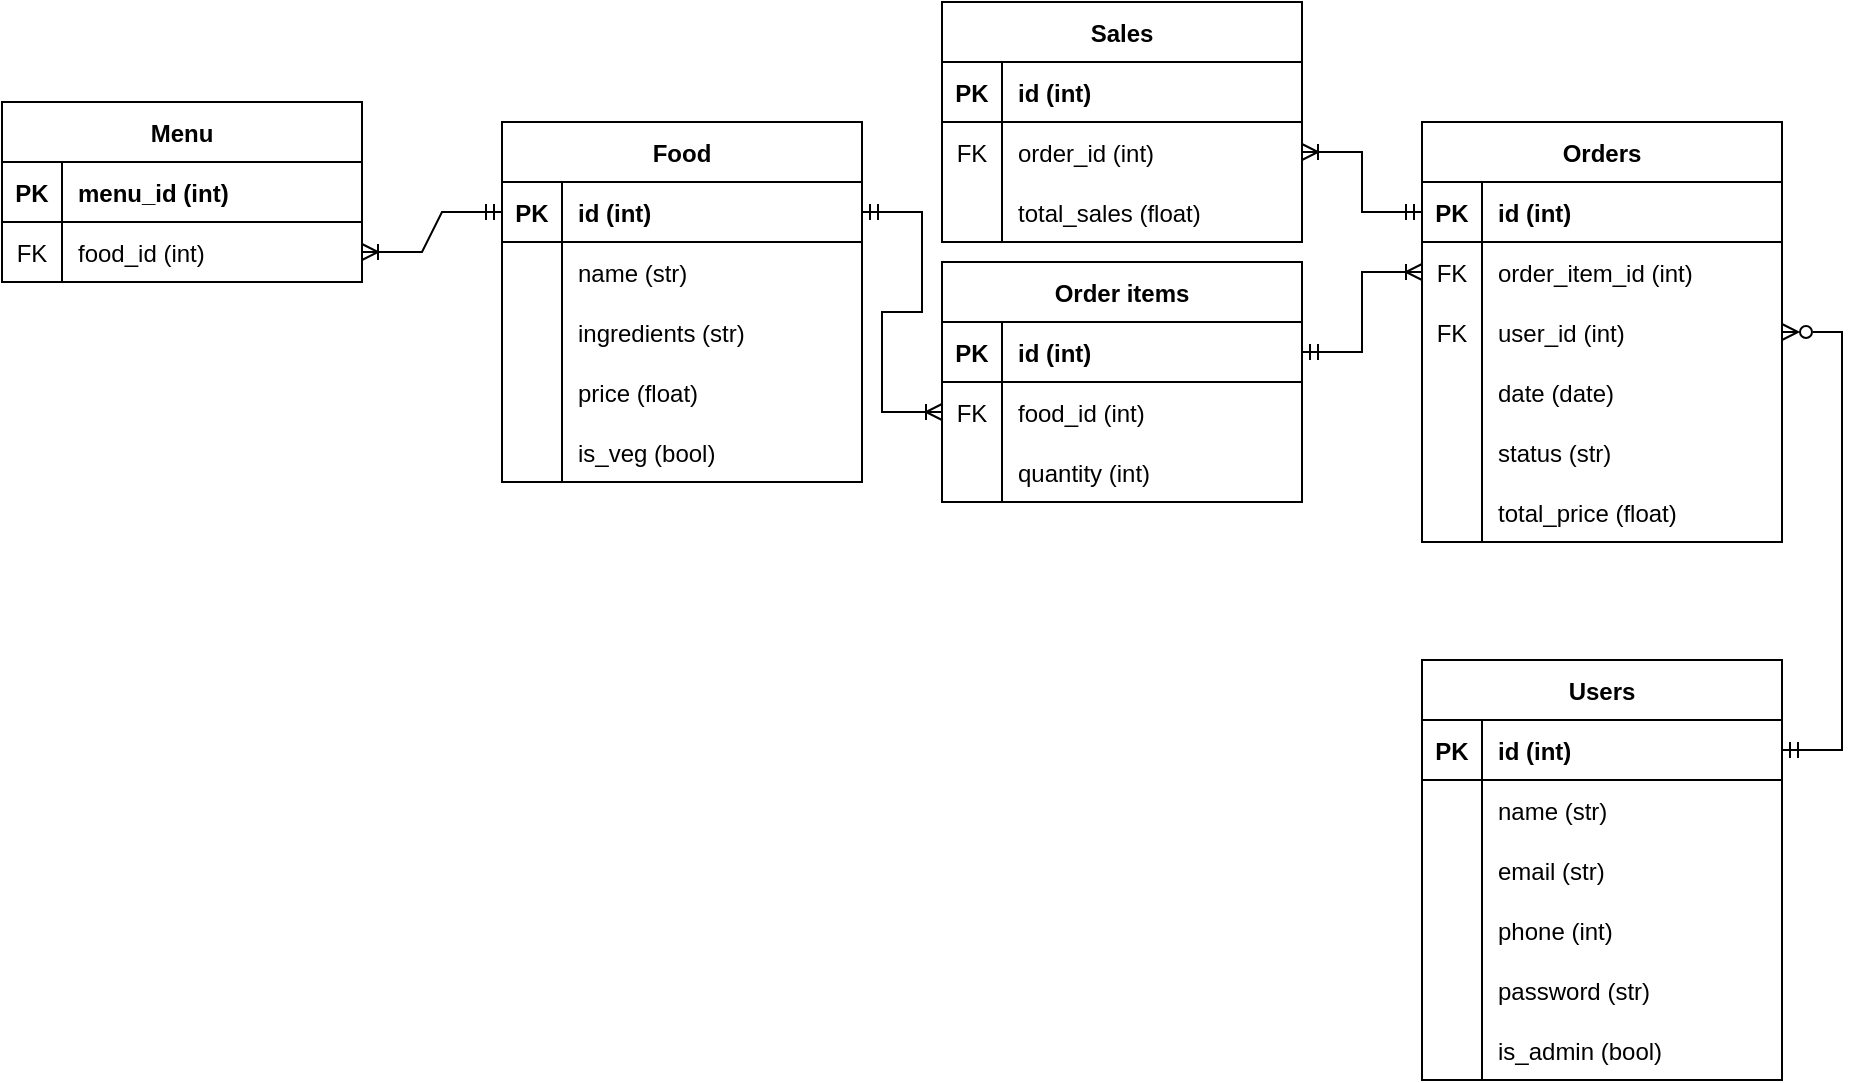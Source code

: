 <mxfile version="20.5.1" type="device"><diagram id="uRsdhflDdtoOMmll3cLZ" name="Page-1"><mxGraphModel dx="1426" dy="737" grid="1" gridSize="10" guides="1" tooltips="1" connect="1" arrows="1" fold="1" page="1" pageScale="1" pageWidth="827" pageHeight="1169" math="0" shadow="0"><root><mxCell id="0"/><mxCell id="1" parent="0"/><mxCell id="iGJ9qGUGI-kX-xGFb3I8-1" value="Menu" style="shape=table;startSize=30;container=1;collapsible=1;childLayout=tableLayout;fixedRows=1;rowLines=0;fontStyle=1;align=center;resizeLast=1;" parent="1" vertex="1"><mxGeometry x="10" y="70" width="180" height="90" as="geometry"/></mxCell><mxCell id="iGJ9qGUGI-kX-xGFb3I8-2" value="" style="shape=tableRow;horizontal=0;startSize=0;swimlaneHead=0;swimlaneBody=0;fillColor=none;collapsible=0;dropTarget=0;points=[[0,0.5],[1,0.5]];portConstraint=eastwest;top=0;left=0;right=0;bottom=1;" parent="iGJ9qGUGI-kX-xGFb3I8-1" vertex="1"><mxGeometry y="30" width="180" height="30" as="geometry"/></mxCell><mxCell id="iGJ9qGUGI-kX-xGFb3I8-3" value="PK" style="shape=partialRectangle;connectable=0;fillColor=none;top=0;left=0;bottom=0;right=0;fontStyle=1;overflow=hidden;" parent="iGJ9qGUGI-kX-xGFb3I8-2" vertex="1"><mxGeometry width="30" height="30" as="geometry"><mxRectangle width="30" height="30" as="alternateBounds"/></mxGeometry></mxCell><mxCell id="iGJ9qGUGI-kX-xGFb3I8-4" value="menu_id (int)" style="shape=partialRectangle;connectable=0;fillColor=none;top=0;left=0;bottom=0;right=0;align=left;spacingLeft=6;fontStyle=1;overflow=hidden;" parent="iGJ9qGUGI-kX-xGFb3I8-2" vertex="1"><mxGeometry x="30" width="150" height="30" as="geometry"><mxRectangle width="150" height="30" as="alternateBounds"/></mxGeometry></mxCell><mxCell id="iGJ9qGUGI-kX-xGFb3I8-5" value="" style="shape=tableRow;horizontal=0;startSize=0;swimlaneHead=0;swimlaneBody=0;fillColor=none;collapsible=0;dropTarget=0;points=[[0,0.5],[1,0.5]];portConstraint=eastwest;top=0;left=0;right=0;bottom=0;" parent="iGJ9qGUGI-kX-xGFb3I8-1" vertex="1"><mxGeometry y="60" width="180" height="30" as="geometry"/></mxCell><mxCell id="iGJ9qGUGI-kX-xGFb3I8-6" value="FK" style="shape=partialRectangle;connectable=0;fillColor=none;top=0;left=0;bottom=0;right=0;editable=1;overflow=hidden;" parent="iGJ9qGUGI-kX-xGFb3I8-5" vertex="1"><mxGeometry width="30" height="30" as="geometry"><mxRectangle width="30" height="30" as="alternateBounds"/></mxGeometry></mxCell><mxCell id="iGJ9qGUGI-kX-xGFb3I8-7" value="food_id (int)" style="shape=partialRectangle;connectable=0;fillColor=none;top=0;left=0;bottom=0;right=0;align=left;spacingLeft=6;overflow=hidden;" parent="iGJ9qGUGI-kX-xGFb3I8-5" vertex="1"><mxGeometry x="30" width="150" height="30" as="geometry"><mxRectangle width="150" height="30" as="alternateBounds"/></mxGeometry></mxCell><mxCell id="iGJ9qGUGI-kX-xGFb3I8-14" value="Food" style="shape=table;startSize=30;container=1;collapsible=1;childLayout=tableLayout;fixedRows=1;rowLines=0;fontStyle=1;align=center;resizeLast=1;" parent="1" vertex="1"><mxGeometry x="260" y="80" width="180" height="180" as="geometry"/></mxCell><mxCell id="iGJ9qGUGI-kX-xGFb3I8-15" value="" style="shape=tableRow;horizontal=0;startSize=0;swimlaneHead=0;swimlaneBody=0;fillColor=none;collapsible=0;dropTarget=0;points=[[0,0.5],[1,0.5]];portConstraint=eastwest;top=0;left=0;right=0;bottom=1;" parent="iGJ9qGUGI-kX-xGFb3I8-14" vertex="1"><mxGeometry y="30" width="180" height="30" as="geometry"/></mxCell><mxCell id="iGJ9qGUGI-kX-xGFb3I8-16" value="PK" style="shape=partialRectangle;connectable=0;fillColor=none;top=0;left=0;bottom=0;right=0;fontStyle=1;overflow=hidden;" parent="iGJ9qGUGI-kX-xGFb3I8-15" vertex="1"><mxGeometry width="30" height="30" as="geometry"><mxRectangle width="30" height="30" as="alternateBounds"/></mxGeometry></mxCell><mxCell id="iGJ9qGUGI-kX-xGFb3I8-17" value="id (int)" style="shape=partialRectangle;connectable=0;fillColor=none;top=0;left=0;bottom=0;right=0;align=left;spacingLeft=6;fontStyle=1;overflow=hidden;" parent="iGJ9qGUGI-kX-xGFb3I8-15" vertex="1"><mxGeometry x="30" width="150" height="30" as="geometry"><mxRectangle width="150" height="30" as="alternateBounds"/></mxGeometry></mxCell><mxCell id="iGJ9qGUGI-kX-xGFb3I8-18" value="" style="shape=tableRow;horizontal=0;startSize=0;swimlaneHead=0;swimlaneBody=0;fillColor=none;collapsible=0;dropTarget=0;points=[[0,0.5],[1,0.5]];portConstraint=eastwest;top=0;left=0;right=0;bottom=0;" parent="iGJ9qGUGI-kX-xGFb3I8-14" vertex="1"><mxGeometry y="60" width="180" height="30" as="geometry"/></mxCell><mxCell id="iGJ9qGUGI-kX-xGFb3I8-19" value="" style="shape=partialRectangle;connectable=0;fillColor=none;top=0;left=0;bottom=0;right=0;editable=1;overflow=hidden;" parent="iGJ9qGUGI-kX-xGFb3I8-18" vertex="1"><mxGeometry width="30" height="30" as="geometry"><mxRectangle width="30" height="30" as="alternateBounds"/></mxGeometry></mxCell><mxCell id="iGJ9qGUGI-kX-xGFb3I8-20" value="name (str)" style="shape=partialRectangle;connectable=0;fillColor=none;top=0;left=0;bottom=0;right=0;align=left;spacingLeft=6;overflow=hidden;" parent="iGJ9qGUGI-kX-xGFb3I8-18" vertex="1"><mxGeometry x="30" width="150" height="30" as="geometry"><mxRectangle width="150" height="30" as="alternateBounds"/></mxGeometry></mxCell><mxCell id="iGJ9qGUGI-kX-xGFb3I8-29" value="" style="shape=tableRow;horizontal=0;startSize=0;swimlaneHead=0;swimlaneBody=0;fillColor=none;collapsible=0;dropTarget=0;points=[[0,0.5],[1,0.5]];portConstraint=eastwest;top=0;left=0;right=0;bottom=0;" parent="iGJ9qGUGI-kX-xGFb3I8-14" vertex="1"><mxGeometry y="90" width="180" height="30" as="geometry"/></mxCell><mxCell id="iGJ9qGUGI-kX-xGFb3I8-30" value="" style="shape=partialRectangle;connectable=0;fillColor=none;top=0;left=0;bottom=0;right=0;editable=1;overflow=hidden;" parent="iGJ9qGUGI-kX-xGFb3I8-29" vertex="1"><mxGeometry width="30" height="30" as="geometry"><mxRectangle width="30" height="30" as="alternateBounds"/></mxGeometry></mxCell><mxCell id="iGJ9qGUGI-kX-xGFb3I8-31" value="ingredients (str)" style="shape=partialRectangle;connectable=0;fillColor=none;top=0;left=0;bottom=0;right=0;align=left;spacingLeft=6;overflow=hidden;" parent="iGJ9qGUGI-kX-xGFb3I8-29" vertex="1"><mxGeometry x="30" width="150" height="30" as="geometry"><mxRectangle width="150" height="30" as="alternateBounds"/></mxGeometry></mxCell><mxCell id="iGJ9qGUGI-kX-xGFb3I8-32" value="" style="shape=tableRow;horizontal=0;startSize=0;swimlaneHead=0;swimlaneBody=0;fillColor=none;collapsible=0;dropTarget=0;points=[[0,0.5],[1,0.5]];portConstraint=eastwest;top=0;left=0;right=0;bottom=0;" parent="iGJ9qGUGI-kX-xGFb3I8-14" vertex="1"><mxGeometry y="120" width="180" height="30" as="geometry"/></mxCell><mxCell id="iGJ9qGUGI-kX-xGFb3I8-33" value="" style="shape=partialRectangle;connectable=0;fillColor=none;top=0;left=0;bottom=0;right=0;editable=1;overflow=hidden;" parent="iGJ9qGUGI-kX-xGFb3I8-32" vertex="1"><mxGeometry width="30" height="30" as="geometry"><mxRectangle width="30" height="30" as="alternateBounds"/></mxGeometry></mxCell><mxCell id="iGJ9qGUGI-kX-xGFb3I8-34" value="price (float)" style="shape=partialRectangle;connectable=0;fillColor=none;top=0;left=0;bottom=0;right=0;align=left;spacingLeft=6;overflow=hidden;" parent="iGJ9qGUGI-kX-xGFb3I8-32" vertex="1"><mxGeometry x="30" width="150" height="30" as="geometry"><mxRectangle width="150" height="30" as="alternateBounds"/></mxGeometry></mxCell><mxCell id="iGJ9qGUGI-kX-xGFb3I8-26" value="" style="shape=tableRow;horizontal=0;startSize=0;swimlaneHead=0;swimlaneBody=0;fillColor=none;collapsible=0;dropTarget=0;points=[[0,0.5],[1,0.5]];portConstraint=eastwest;top=0;left=0;right=0;bottom=0;" parent="iGJ9qGUGI-kX-xGFb3I8-14" vertex="1"><mxGeometry y="150" width="180" height="30" as="geometry"/></mxCell><mxCell id="iGJ9qGUGI-kX-xGFb3I8-27" value="" style="shape=partialRectangle;connectable=0;fillColor=none;top=0;left=0;bottom=0;right=0;editable=1;overflow=hidden;" parent="iGJ9qGUGI-kX-xGFb3I8-26" vertex="1"><mxGeometry width="30" height="30" as="geometry"><mxRectangle width="30" height="30" as="alternateBounds"/></mxGeometry></mxCell><mxCell id="iGJ9qGUGI-kX-xGFb3I8-28" value="is_veg (bool)" style="shape=partialRectangle;connectable=0;fillColor=none;top=0;left=0;bottom=0;right=0;align=left;spacingLeft=6;overflow=hidden;" parent="iGJ9qGUGI-kX-xGFb3I8-26" vertex="1"><mxGeometry x="30" width="150" height="30" as="geometry"><mxRectangle width="150" height="30" as="alternateBounds"/></mxGeometry></mxCell><mxCell id="iGJ9qGUGI-kX-xGFb3I8-39" value="Orders" style="shape=table;startSize=30;container=1;collapsible=1;childLayout=tableLayout;fixedRows=1;rowLines=0;fontStyle=1;align=center;resizeLast=1;" parent="1" vertex="1"><mxGeometry x="720" y="80" width="180" height="210" as="geometry"/></mxCell><mxCell id="iGJ9qGUGI-kX-xGFb3I8-40" value="" style="shape=tableRow;horizontal=0;startSize=0;swimlaneHead=0;swimlaneBody=0;fillColor=none;collapsible=0;dropTarget=0;points=[[0,0.5],[1,0.5]];portConstraint=eastwest;top=0;left=0;right=0;bottom=1;" parent="iGJ9qGUGI-kX-xGFb3I8-39" vertex="1"><mxGeometry y="30" width="180" height="30" as="geometry"/></mxCell><mxCell id="iGJ9qGUGI-kX-xGFb3I8-41" value="PK" style="shape=partialRectangle;connectable=0;fillColor=none;top=0;left=0;bottom=0;right=0;fontStyle=1;overflow=hidden;" parent="iGJ9qGUGI-kX-xGFb3I8-40" vertex="1"><mxGeometry width="30" height="30" as="geometry"><mxRectangle width="30" height="30" as="alternateBounds"/></mxGeometry></mxCell><mxCell id="iGJ9qGUGI-kX-xGFb3I8-42" value="id (int)" style="shape=partialRectangle;connectable=0;fillColor=none;top=0;left=0;bottom=0;right=0;align=left;spacingLeft=6;fontStyle=1;overflow=hidden;" parent="iGJ9qGUGI-kX-xGFb3I8-40" vertex="1"><mxGeometry x="30" width="150" height="30" as="geometry"><mxRectangle width="150" height="30" as="alternateBounds"/></mxGeometry></mxCell><mxCell id="iGJ9qGUGI-kX-xGFb3I8-43" value="" style="shape=tableRow;horizontal=0;startSize=0;swimlaneHead=0;swimlaneBody=0;fillColor=none;collapsible=0;dropTarget=0;points=[[0,0.5],[1,0.5]];portConstraint=eastwest;top=0;left=0;right=0;bottom=0;" parent="iGJ9qGUGI-kX-xGFb3I8-39" vertex="1"><mxGeometry y="60" width="180" height="30" as="geometry"/></mxCell><mxCell id="iGJ9qGUGI-kX-xGFb3I8-44" value="FK" style="shape=partialRectangle;connectable=0;fillColor=none;top=0;left=0;bottom=0;right=0;editable=1;overflow=hidden;" parent="iGJ9qGUGI-kX-xGFb3I8-43" vertex="1"><mxGeometry width="30" height="30" as="geometry"><mxRectangle width="30" height="30" as="alternateBounds"/></mxGeometry></mxCell><mxCell id="iGJ9qGUGI-kX-xGFb3I8-45" value="order_item_id (int)" style="shape=partialRectangle;connectable=0;fillColor=none;top=0;left=0;bottom=0;right=0;align=left;spacingLeft=6;overflow=hidden;" parent="iGJ9qGUGI-kX-xGFb3I8-43" vertex="1"><mxGeometry x="30" width="150" height="30" as="geometry"><mxRectangle width="150" height="30" as="alternateBounds"/></mxGeometry></mxCell><mxCell id="iGJ9qGUGI-kX-xGFb3I8-71" value="" style="shape=tableRow;horizontal=0;startSize=0;swimlaneHead=0;swimlaneBody=0;fillColor=none;collapsible=0;dropTarget=0;points=[[0,0.5],[1,0.5]];portConstraint=eastwest;top=0;left=0;right=0;bottom=0;" parent="iGJ9qGUGI-kX-xGFb3I8-39" vertex="1"><mxGeometry y="90" width="180" height="30" as="geometry"/></mxCell><mxCell id="iGJ9qGUGI-kX-xGFb3I8-72" value="FK" style="shape=partialRectangle;connectable=0;fillColor=none;top=0;left=0;bottom=0;right=0;editable=1;overflow=hidden;" parent="iGJ9qGUGI-kX-xGFb3I8-71" vertex="1"><mxGeometry width="30" height="30" as="geometry"><mxRectangle width="30" height="30" as="alternateBounds"/></mxGeometry></mxCell><mxCell id="iGJ9qGUGI-kX-xGFb3I8-73" value="user_id (int)" style="shape=partialRectangle;connectable=0;fillColor=none;top=0;left=0;bottom=0;right=0;align=left;spacingLeft=6;overflow=hidden;" parent="iGJ9qGUGI-kX-xGFb3I8-71" vertex="1"><mxGeometry x="30" width="150" height="30" as="geometry"><mxRectangle width="150" height="30" as="alternateBounds"/></mxGeometry></mxCell><mxCell id="iGJ9qGUGI-kX-xGFb3I8-74" value="" style="shape=tableRow;horizontal=0;startSize=0;swimlaneHead=0;swimlaneBody=0;fillColor=none;collapsible=0;dropTarget=0;points=[[0,0.5],[1,0.5]];portConstraint=eastwest;top=0;left=0;right=0;bottom=0;" parent="iGJ9qGUGI-kX-xGFb3I8-39" vertex="1"><mxGeometry y="120" width="180" height="30" as="geometry"/></mxCell><mxCell id="iGJ9qGUGI-kX-xGFb3I8-75" value="" style="shape=partialRectangle;connectable=0;fillColor=none;top=0;left=0;bottom=0;right=0;editable=1;overflow=hidden;" parent="iGJ9qGUGI-kX-xGFb3I8-74" vertex="1"><mxGeometry width="30" height="30" as="geometry"><mxRectangle width="30" height="30" as="alternateBounds"/></mxGeometry></mxCell><mxCell id="iGJ9qGUGI-kX-xGFb3I8-76" value="date (date)" style="shape=partialRectangle;connectable=0;fillColor=none;top=0;left=0;bottom=0;right=0;align=left;spacingLeft=6;overflow=hidden;" parent="iGJ9qGUGI-kX-xGFb3I8-74" vertex="1"><mxGeometry x="30" width="150" height="30" as="geometry"><mxRectangle width="150" height="30" as="alternateBounds"/></mxGeometry></mxCell><mxCell id="iGJ9qGUGI-kX-xGFb3I8-77" value="" style="shape=tableRow;horizontal=0;startSize=0;swimlaneHead=0;swimlaneBody=0;fillColor=none;collapsible=0;dropTarget=0;points=[[0,0.5],[1,0.5]];portConstraint=eastwest;top=0;left=0;right=0;bottom=0;" parent="iGJ9qGUGI-kX-xGFb3I8-39" vertex="1"><mxGeometry y="150" width="180" height="30" as="geometry"/></mxCell><mxCell id="iGJ9qGUGI-kX-xGFb3I8-78" value="" style="shape=partialRectangle;connectable=0;fillColor=none;top=0;left=0;bottom=0;right=0;editable=1;overflow=hidden;" parent="iGJ9qGUGI-kX-xGFb3I8-77" vertex="1"><mxGeometry width="30" height="30" as="geometry"><mxRectangle width="30" height="30" as="alternateBounds"/></mxGeometry></mxCell><mxCell id="iGJ9qGUGI-kX-xGFb3I8-79" value="status (str)" style="shape=partialRectangle;connectable=0;fillColor=none;top=0;left=0;bottom=0;right=0;align=left;spacingLeft=6;overflow=hidden;" parent="iGJ9qGUGI-kX-xGFb3I8-77" vertex="1"><mxGeometry x="30" width="150" height="30" as="geometry"><mxRectangle width="150" height="30" as="alternateBounds"/></mxGeometry></mxCell><mxCell id="iGJ9qGUGI-kX-xGFb3I8-67" value="" style="shape=tableRow;horizontal=0;startSize=0;swimlaneHead=0;swimlaneBody=0;fillColor=none;collapsible=0;dropTarget=0;points=[[0,0.5],[1,0.5]];portConstraint=eastwest;top=0;left=0;right=0;bottom=0;" parent="iGJ9qGUGI-kX-xGFb3I8-39" vertex="1"><mxGeometry y="180" width="180" height="30" as="geometry"/></mxCell><mxCell id="iGJ9qGUGI-kX-xGFb3I8-68" value="" style="shape=partialRectangle;connectable=0;fillColor=none;top=0;left=0;bottom=0;right=0;editable=1;overflow=hidden;" parent="iGJ9qGUGI-kX-xGFb3I8-67" vertex="1"><mxGeometry width="30" height="30" as="geometry"><mxRectangle width="30" height="30" as="alternateBounds"/></mxGeometry></mxCell><mxCell id="iGJ9qGUGI-kX-xGFb3I8-69" value="total_price (float)" style="shape=partialRectangle;connectable=0;fillColor=none;top=0;left=0;bottom=0;right=0;align=left;spacingLeft=6;overflow=hidden;" parent="iGJ9qGUGI-kX-xGFb3I8-67" vertex="1"><mxGeometry x="30" width="150" height="30" as="geometry"><mxRectangle width="150" height="30" as="alternateBounds"/></mxGeometry></mxCell><mxCell id="iGJ9qGUGI-kX-xGFb3I8-46" value="" style="edgeStyle=entityRelationEdgeStyle;fontSize=12;html=1;endArrow=ERoneToMany;startArrow=ERmandOne;rounded=0;exitX=1;exitY=0.5;exitDx=0;exitDy=0;entryX=0;entryY=0.5;entryDx=0;entryDy=0;" parent="1" source="4416yG-SrQThSKke8HDW-2" target="iGJ9qGUGI-kX-xGFb3I8-43" edge="1"><mxGeometry width="100" height="100" relative="1" as="geometry"><mxPoint x="360" y="370" as="sourcePoint"/><mxPoint x="460" y="270" as="targetPoint"/></mxGeometry></mxCell><mxCell id="iGJ9qGUGI-kX-xGFb3I8-50" value="Users" style="shape=table;startSize=30;container=1;collapsible=1;childLayout=tableLayout;fixedRows=1;rowLines=0;fontStyle=1;align=center;resizeLast=1;" parent="1" vertex="1"><mxGeometry x="720" y="349" width="180" height="210" as="geometry"/></mxCell><mxCell id="iGJ9qGUGI-kX-xGFb3I8-51" value="" style="shape=tableRow;horizontal=0;startSize=0;swimlaneHead=0;swimlaneBody=0;fillColor=none;collapsible=0;dropTarget=0;points=[[0,0.5],[1,0.5]];portConstraint=eastwest;top=0;left=0;right=0;bottom=1;" parent="iGJ9qGUGI-kX-xGFb3I8-50" vertex="1"><mxGeometry y="30" width="180" height="30" as="geometry"/></mxCell><mxCell id="iGJ9qGUGI-kX-xGFb3I8-52" value="PK" style="shape=partialRectangle;connectable=0;fillColor=none;top=0;left=0;bottom=0;right=0;fontStyle=1;overflow=hidden;" parent="iGJ9qGUGI-kX-xGFb3I8-51" vertex="1"><mxGeometry width="30" height="30" as="geometry"><mxRectangle width="30" height="30" as="alternateBounds"/></mxGeometry></mxCell><mxCell id="iGJ9qGUGI-kX-xGFb3I8-53" value="id (int)" style="shape=partialRectangle;connectable=0;fillColor=none;top=0;left=0;bottom=0;right=0;align=left;spacingLeft=6;fontStyle=1;overflow=hidden;" parent="iGJ9qGUGI-kX-xGFb3I8-51" vertex="1"><mxGeometry x="30" width="150" height="30" as="geometry"><mxRectangle width="150" height="30" as="alternateBounds"/></mxGeometry></mxCell><mxCell id="iGJ9qGUGI-kX-xGFb3I8-54" value="" style="shape=tableRow;horizontal=0;startSize=0;swimlaneHead=0;swimlaneBody=0;fillColor=none;collapsible=0;dropTarget=0;points=[[0,0.5],[1,0.5]];portConstraint=eastwest;top=0;left=0;right=0;bottom=0;" parent="iGJ9qGUGI-kX-xGFb3I8-50" vertex="1"><mxGeometry y="60" width="180" height="30" as="geometry"/></mxCell><mxCell id="iGJ9qGUGI-kX-xGFb3I8-55" value="" style="shape=partialRectangle;connectable=0;fillColor=none;top=0;left=0;bottom=0;right=0;editable=1;overflow=hidden;" parent="iGJ9qGUGI-kX-xGFb3I8-54" vertex="1"><mxGeometry width="30" height="30" as="geometry"><mxRectangle width="30" height="30" as="alternateBounds"/></mxGeometry></mxCell><mxCell id="iGJ9qGUGI-kX-xGFb3I8-56" value="name (str)" style="shape=partialRectangle;connectable=0;fillColor=none;top=0;left=0;bottom=0;right=0;align=left;spacingLeft=6;overflow=hidden;" parent="iGJ9qGUGI-kX-xGFb3I8-54" vertex="1"><mxGeometry x="30" width="150" height="30" as="geometry"><mxRectangle width="150" height="30" as="alternateBounds"/></mxGeometry></mxCell><mxCell id="iGJ9qGUGI-kX-xGFb3I8-57" value="" style="shape=tableRow;horizontal=0;startSize=0;swimlaneHead=0;swimlaneBody=0;fillColor=none;collapsible=0;dropTarget=0;points=[[0,0.5],[1,0.5]];portConstraint=eastwest;top=0;left=0;right=0;bottom=0;" parent="iGJ9qGUGI-kX-xGFb3I8-50" vertex="1"><mxGeometry y="90" width="180" height="30" as="geometry"/></mxCell><mxCell id="iGJ9qGUGI-kX-xGFb3I8-58" value="" style="shape=partialRectangle;connectable=0;fillColor=none;top=0;left=0;bottom=0;right=0;editable=1;overflow=hidden;" parent="iGJ9qGUGI-kX-xGFb3I8-57" vertex="1"><mxGeometry width="30" height="30" as="geometry"><mxRectangle width="30" height="30" as="alternateBounds"/></mxGeometry></mxCell><mxCell id="iGJ9qGUGI-kX-xGFb3I8-59" value="email (str)" style="shape=partialRectangle;connectable=0;fillColor=none;top=0;left=0;bottom=0;right=0;align=left;spacingLeft=6;overflow=hidden;" parent="iGJ9qGUGI-kX-xGFb3I8-57" vertex="1"><mxGeometry x="30" width="150" height="30" as="geometry"><mxRectangle width="150" height="30" as="alternateBounds"/></mxGeometry></mxCell><mxCell id="iGJ9qGUGI-kX-xGFb3I8-60" value="" style="shape=tableRow;horizontal=0;startSize=0;swimlaneHead=0;swimlaneBody=0;fillColor=none;collapsible=0;dropTarget=0;points=[[0,0.5],[1,0.5]];portConstraint=eastwest;top=0;left=0;right=0;bottom=0;" parent="iGJ9qGUGI-kX-xGFb3I8-50" vertex="1"><mxGeometry y="120" width="180" height="30" as="geometry"/></mxCell><mxCell id="iGJ9qGUGI-kX-xGFb3I8-61" value="" style="shape=partialRectangle;connectable=0;fillColor=none;top=0;left=0;bottom=0;right=0;editable=1;overflow=hidden;" parent="iGJ9qGUGI-kX-xGFb3I8-60" vertex="1"><mxGeometry width="30" height="30" as="geometry"><mxRectangle width="30" height="30" as="alternateBounds"/></mxGeometry></mxCell><mxCell id="iGJ9qGUGI-kX-xGFb3I8-62" value="phone (int)" style="shape=partialRectangle;connectable=0;fillColor=none;top=0;left=0;bottom=0;right=0;align=left;spacingLeft=6;overflow=hidden;" parent="iGJ9qGUGI-kX-xGFb3I8-60" vertex="1"><mxGeometry x="30" width="150" height="30" as="geometry"><mxRectangle width="150" height="30" as="alternateBounds"/></mxGeometry></mxCell><mxCell id="iGJ9qGUGI-kX-xGFb3I8-63" value="" style="shape=tableRow;horizontal=0;startSize=0;swimlaneHead=0;swimlaneBody=0;fillColor=none;collapsible=0;dropTarget=0;points=[[0,0.5],[1,0.5]];portConstraint=eastwest;top=0;left=0;right=0;bottom=0;" parent="iGJ9qGUGI-kX-xGFb3I8-50" vertex="1"><mxGeometry y="150" width="180" height="30" as="geometry"/></mxCell><mxCell id="iGJ9qGUGI-kX-xGFb3I8-64" value="" style="shape=partialRectangle;connectable=0;fillColor=none;top=0;left=0;bottom=0;right=0;editable=1;overflow=hidden;" parent="iGJ9qGUGI-kX-xGFb3I8-63" vertex="1"><mxGeometry width="30" height="30" as="geometry"><mxRectangle width="30" height="30" as="alternateBounds"/></mxGeometry></mxCell><mxCell id="iGJ9qGUGI-kX-xGFb3I8-65" value="password (str)" style="shape=partialRectangle;connectable=0;fillColor=none;top=0;left=0;bottom=0;right=0;align=left;spacingLeft=6;overflow=hidden;" parent="iGJ9qGUGI-kX-xGFb3I8-63" vertex="1"><mxGeometry x="30" width="150" height="30" as="geometry"><mxRectangle width="150" height="30" as="alternateBounds"/></mxGeometry></mxCell><mxCell id="iGJ9qGUGI-kX-xGFb3I8-101" value="" style="shape=tableRow;horizontal=0;startSize=0;swimlaneHead=0;swimlaneBody=0;fillColor=none;collapsible=0;dropTarget=0;points=[[0,0.5],[1,0.5]];portConstraint=eastwest;top=0;left=0;right=0;bottom=0;" parent="iGJ9qGUGI-kX-xGFb3I8-50" vertex="1"><mxGeometry y="180" width="180" height="30" as="geometry"/></mxCell><mxCell id="iGJ9qGUGI-kX-xGFb3I8-102" value="" style="shape=partialRectangle;connectable=0;fillColor=none;top=0;left=0;bottom=0;right=0;editable=1;overflow=hidden;" parent="iGJ9qGUGI-kX-xGFb3I8-101" vertex="1"><mxGeometry width="30" height="30" as="geometry"><mxRectangle width="30" height="30" as="alternateBounds"/></mxGeometry></mxCell><mxCell id="iGJ9qGUGI-kX-xGFb3I8-103" value="is_admin (bool)" style="shape=partialRectangle;connectable=0;fillColor=none;top=0;left=0;bottom=0;right=0;align=left;spacingLeft=6;overflow=hidden;" parent="iGJ9qGUGI-kX-xGFb3I8-101" vertex="1"><mxGeometry x="30" width="150" height="30" as="geometry"><mxRectangle width="150" height="30" as="alternateBounds"/></mxGeometry></mxCell><mxCell id="iGJ9qGUGI-kX-xGFb3I8-81" value="Sales" style="shape=table;startSize=30;container=1;collapsible=1;childLayout=tableLayout;fixedRows=1;rowLines=0;fontStyle=1;align=center;resizeLast=1;" parent="1" vertex="1"><mxGeometry x="480" y="20" width="180" height="120" as="geometry"/></mxCell><mxCell id="iGJ9qGUGI-kX-xGFb3I8-82" value="" style="shape=tableRow;horizontal=0;startSize=0;swimlaneHead=0;swimlaneBody=0;fillColor=none;collapsible=0;dropTarget=0;points=[[0,0.5],[1,0.5]];portConstraint=eastwest;top=0;left=0;right=0;bottom=1;" parent="iGJ9qGUGI-kX-xGFb3I8-81" vertex="1"><mxGeometry y="30" width="180" height="30" as="geometry"/></mxCell><mxCell id="iGJ9qGUGI-kX-xGFb3I8-83" value="PK" style="shape=partialRectangle;connectable=0;fillColor=none;top=0;left=0;bottom=0;right=0;fontStyle=1;overflow=hidden;" parent="iGJ9qGUGI-kX-xGFb3I8-82" vertex="1"><mxGeometry width="30" height="30" as="geometry"><mxRectangle width="30" height="30" as="alternateBounds"/></mxGeometry></mxCell><mxCell id="iGJ9qGUGI-kX-xGFb3I8-84" value="id (int)" style="shape=partialRectangle;connectable=0;fillColor=none;top=0;left=0;bottom=0;right=0;align=left;spacingLeft=6;fontStyle=1;overflow=hidden;" parent="iGJ9qGUGI-kX-xGFb3I8-82" vertex="1"><mxGeometry x="30" width="150" height="30" as="geometry"><mxRectangle width="150" height="30" as="alternateBounds"/></mxGeometry></mxCell><mxCell id="iGJ9qGUGI-kX-xGFb3I8-95" value="" style="shape=tableRow;horizontal=0;startSize=0;swimlaneHead=0;swimlaneBody=0;fillColor=none;collapsible=0;dropTarget=0;points=[[0,0.5],[1,0.5]];portConstraint=eastwest;top=0;left=0;right=0;bottom=0;" parent="iGJ9qGUGI-kX-xGFb3I8-81" vertex="1"><mxGeometry y="60" width="180" height="30" as="geometry"/></mxCell><mxCell id="iGJ9qGUGI-kX-xGFb3I8-96" value="FK" style="shape=partialRectangle;connectable=0;fillColor=none;top=0;left=0;bottom=0;right=0;editable=1;overflow=hidden;" parent="iGJ9qGUGI-kX-xGFb3I8-95" vertex="1"><mxGeometry width="30" height="30" as="geometry"><mxRectangle width="30" height="30" as="alternateBounds"/></mxGeometry></mxCell><mxCell id="iGJ9qGUGI-kX-xGFb3I8-97" value="order_id (int)" style="shape=partialRectangle;connectable=0;fillColor=none;top=0;left=0;bottom=0;right=0;align=left;spacingLeft=6;overflow=hidden;" parent="iGJ9qGUGI-kX-xGFb3I8-95" vertex="1"><mxGeometry x="30" width="150" height="30" as="geometry"><mxRectangle width="150" height="30" as="alternateBounds"/></mxGeometry></mxCell><mxCell id="iGJ9qGUGI-kX-xGFb3I8-85" value="" style="shape=tableRow;horizontal=0;startSize=0;swimlaneHead=0;swimlaneBody=0;fillColor=none;collapsible=0;dropTarget=0;points=[[0,0.5],[1,0.5]];portConstraint=eastwest;top=0;left=0;right=0;bottom=0;" parent="iGJ9qGUGI-kX-xGFb3I8-81" vertex="1"><mxGeometry y="90" width="180" height="30" as="geometry"/></mxCell><mxCell id="iGJ9qGUGI-kX-xGFb3I8-86" value="" style="shape=partialRectangle;connectable=0;fillColor=none;top=0;left=0;bottom=0;right=0;editable=1;overflow=hidden;" parent="iGJ9qGUGI-kX-xGFb3I8-85" vertex="1"><mxGeometry width="30" height="30" as="geometry"><mxRectangle width="30" height="30" as="alternateBounds"/></mxGeometry></mxCell><mxCell id="iGJ9qGUGI-kX-xGFb3I8-87" value="total_sales (float)" style="shape=partialRectangle;connectable=0;fillColor=none;top=0;left=0;bottom=0;right=0;align=left;spacingLeft=6;overflow=hidden;" parent="iGJ9qGUGI-kX-xGFb3I8-85" vertex="1"><mxGeometry x="30" width="150" height="30" as="geometry"><mxRectangle width="150" height="30" as="alternateBounds"/></mxGeometry></mxCell><mxCell id="iGJ9qGUGI-kX-xGFb3I8-98" value="" style="edgeStyle=entityRelationEdgeStyle;fontSize=12;html=1;endArrow=ERoneToMany;startArrow=ERmandOne;rounded=0;exitX=0;exitY=0.5;exitDx=0;exitDy=0;entryX=1;entryY=0.5;entryDx=0;entryDy=0;" parent="1" source="iGJ9qGUGI-kX-xGFb3I8-40" target="iGJ9qGUGI-kX-xGFb3I8-95" edge="1"><mxGeometry width="100" height="100" relative="1" as="geometry"><mxPoint x="600" y="460" as="sourcePoint"/><mxPoint x="700" y="360" as="targetPoint"/></mxGeometry></mxCell><mxCell id="wjs9Me3lQ6bdpVvaRGOC-1" value="" style="edgeStyle=entityRelationEdgeStyle;fontSize=12;html=1;endArrow=ERzeroToMany;startArrow=ERmandOne;rounded=0;entryX=1;entryY=0.5;entryDx=0;entryDy=0;exitX=1;exitY=0.5;exitDx=0;exitDy=0;endFill=0;" parent="1" source="iGJ9qGUGI-kX-xGFb3I8-51" target="iGJ9qGUGI-kX-xGFb3I8-71" edge="1"><mxGeometry width="100" height="100" relative="1" as="geometry"><mxPoint x="1000" y="190" as="sourcePoint"/><mxPoint x="940" y="540" as="targetPoint"/></mxGeometry></mxCell><mxCell id="4416yG-SrQThSKke8HDW-1" value="Order items" style="shape=table;startSize=30;container=1;collapsible=1;childLayout=tableLayout;fixedRows=1;rowLines=0;fontStyle=1;align=center;resizeLast=1;" parent="1" vertex="1"><mxGeometry x="480" y="150" width="180" height="120" as="geometry"/></mxCell><mxCell id="4416yG-SrQThSKke8HDW-2" value="" style="shape=tableRow;horizontal=0;startSize=0;swimlaneHead=0;swimlaneBody=0;fillColor=none;collapsible=0;dropTarget=0;points=[[0,0.5],[1,0.5]];portConstraint=eastwest;top=0;left=0;right=0;bottom=1;" parent="4416yG-SrQThSKke8HDW-1" vertex="1"><mxGeometry y="30" width="180" height="30" as="geometry"/></mxCell><mxCell id="4416yG-SrQThSKke8HDW-3" value="PK" style="shape=partialRectangle;connectable=0;fillColor=none;top=0;left=0;bottom=0;right=0;fontStyle=1;overflow=hidden;" parent="4416yG-SrQThSKke8HDW-2" vertex="1"><mxGeometry width="30" height="30" as="geometry"><mxRectangle width="30" height="30" as="alternateBounds"/></mxGeometry></mxCell><mxCell id="4416yG-SrQThSKke8HDW-4" value="id (int)" style="shape=partialRectangle;connectable=0;fillColor=none;top=0;left=0;bottom=0;right=0;align=left;spacingLeft=6;fontStyle=1;overflow=hidden;" parent="4416yG-SrQThSKke8HDW-2" vertex="1"><mxGeometry x="30" width="150" height="30" as="geometry"><mxRectangle width="150" height="30" as="alternateBounds"/></mxGeometry></mxCell><mxCell id="4416yG-SrQThSKke8HDW-5" value="" style="shape=tableRow;horizontal=0;startSize=0;swimlaneHead=0;swimlaneBody=0;fillColor=none;collapsible=0;dropTarget=0;points=[[0,0.5],[1,0.5]];portConstraint=eastwest;top=0;left=0;right=0;bottom=0;" parent="4416yG-SrQThSKke8HDW-1" vertex="1"><mxGeometry y="60" width="180" height="30" as="geometry"/></mxCell><mxCell id="4416yG-SrQThSKke8HDW-6" value="FK" style="shape=partialRectangle;connectable=0;fillColor=none;top=0;left=0;bottom=0;right=0;editable=1;overflow=hidden;" parent="4416yG-SrQThSKke8HDW-5" vertex="1"><mxGeometry width="30" height="30" as="geometry"><mxRectangle width="30" height="30" as="alternateBounds"/></mxGeometry></mxCell><mxCell id="4416yG-SrQThSKke8HDW-7" value="food_id (int)" style="shape=partialRectangle;connectable=0;fillColor=none;top=0;left=0;bottom=0;right=0;align=left;spacingLeft=6;overflow=hidden;" parent="4416yG-SrQThSKke8HDW-5" vertex="1"><mxGeometry x="30" width="150" height="30" as="geometry"><mxRectangle width="150" height="30" as="alternateBounds"/></mxGeometry></mxCell><mxCell id="4416yG-SrQThSKke8HDW-14" value="" style="shape=tableRow;horizontal=0;startSize=0;swimlaneHead=0;swimlaneBody=0;fillColor=none;collapsible=0;dropTarget=0;points=[[0,0.5],[1,0.5]];portConstraint=eastwest;top=0;left=0;right=0;bottom=0;" parent="4416yG-SrQThSKke8HDW-1" vertex="1"><mxGeometry y="90" width="180" height="30" as="geometry"/></mxCell><mxCell id="4416yG-SrQThSKke8HDW-15" value="" style="shape=partialRectangle;connectable=0;fillColor=none;top=0;left=0;bottom=0;right=0;editable=1;overflow=hidden;" parent="4416yG-SrQThSKke8HDW-14" vertex="1"><mxGeometry width="30" height="30" as="geometry"><mxRectangle width="30" height="30" as="alternateBounds"/></mxGeometry></mxCell><mxCell id="4416yG-SrQThSKke8HDW-16" value="quantity (int)" style="shape=partialRectangle;connectable=0;fillColor=none;top=0;left=0;bottom=0;right=0;align=left;spacingLeft=6;overflow=hidden;" parent="4416yG-SrQThSKke8HDW-14" vertex="1"><mxGeometry x="30" width="150" height="30" as="geometry"><mxRectangle width="150" height="30" as="alternateBounds"/></mxGeometry></mxCell><mxCell id="4416yG-SrQThSKke8HDW-23" value="" style="edgeStyle=entityRelationEdgeStyle;fontSize=12;html=1;endArrow=ERoneToMany;startArrow=ERmandOne;rounded=0;exitX=1;exitY=0.5;exitDx=0;exitDy=0;entryX=0;entryY=0.5;entryDx=0;entryDy=0;" parent="1" source="iGJ9qGUGI-kX-xGFb3I8-15" target="4416yG-SrQThSKke8HDW-5" edge="1"><mxGeometry width="100" height="100" relative="1" as="geometry"><mxPoint x="390" y="330" as="sourcePoint"/><mxPoint x="490" y="230" as="targetPoint"/></mxGeometry></mxCell><mxCell id="4416yG-SrQThSKke8HDW-24" value="" style="edgeStyle=entityRelationEdgeStyle;fontSize=12;html=1;endArrow=ERoneToMany;startArrow=ERmandOne;rounded=0;exitX=0;exitY=0.5;exitDx=0;exitDy=0;" parent="1" source="iGJ9qGUGI-kX-xGFb3I8-15" target="iGJ9qGUGI-kX-xGFb3I8-5" edge="1"><mxGeometry width="100" height="100" relative="1" as="geometry"><mxPoint x="220" y="180" as="sourcePoint"/><mxPoint x="320" y="80" as="targetPoint"/></mxGeometry></mxCell></root></mxGraphModel></diagram></mxfile>
